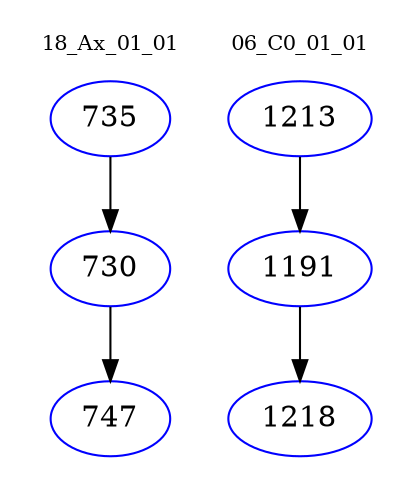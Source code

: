 digraph{
subgraph cluster_0 {
color = white
label = "18_Ax_01_01";
fontsize=10;
T0_735 [label="735", color="blue"]
T0_735 -> T0_730 [color="black"]
T0_730 [label="730", color="blue"]
T0_730 -> T0_747 [color="black"]
T0_747 [label="747", color="blue"]
}
subgraph cluster_1 {
color = white
label = "06_C0_01_01";
fontsize=10;
T1_1213 [label="1213", color="blue"]
T1_1213 -> T1_1191 [color="black"]
T1_1191 [label="1191", color="blue"]
T1_1191 -> T1_1218 [color="black"]
T1_1218 [label="1218", color="blue"]
}
}
